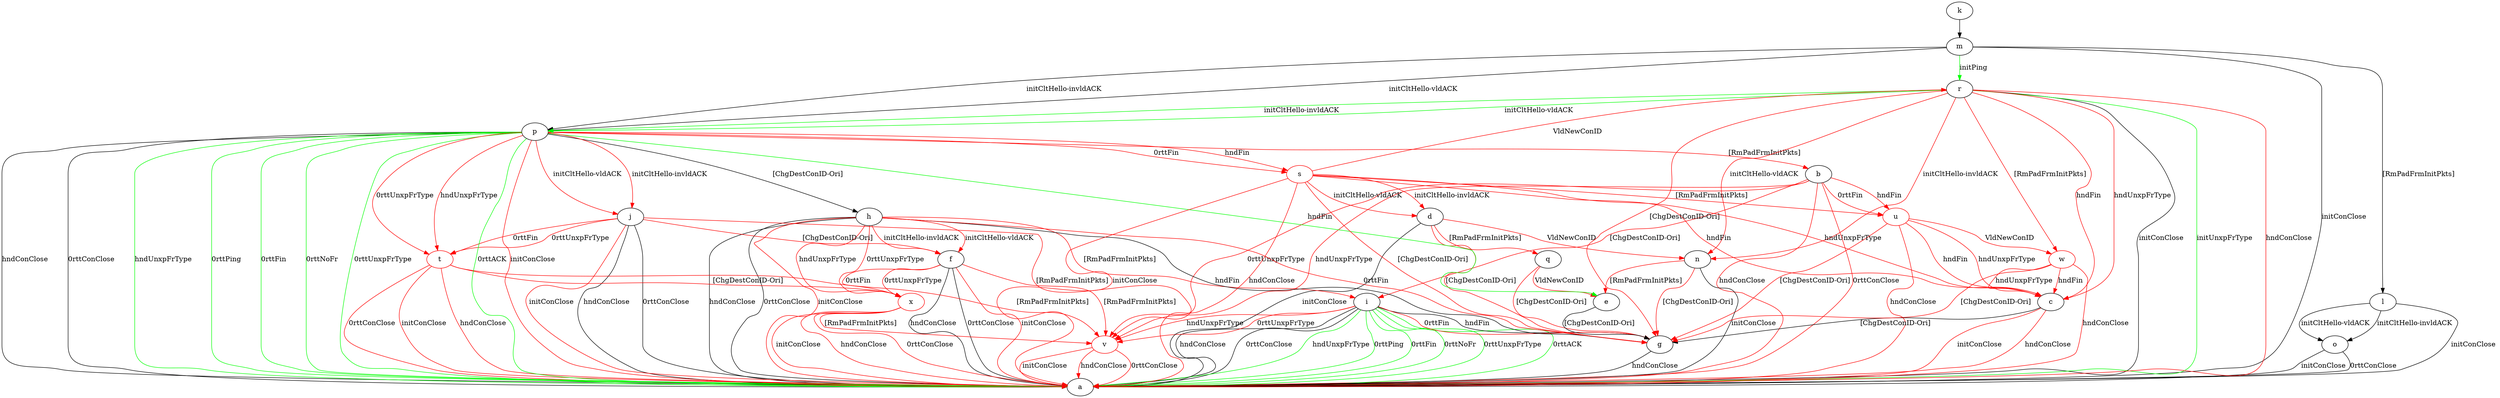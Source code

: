 digraph "" {
	b -> a	[key=0,
		color=red,
		label="hndConClose "];
	b -> a	[key=1,
		color=red,
		label="0rttConClose "];
	b -> i	[key=0,
		color=red,
		label="[ChgDestConID-Ori] "];
	u	[color=red];
	b -> u	[key=0,
		color=red,
		label="hndFin "];
	b -> u	[key=1,
		color=red,
		label="0rttFin "];
	v	[color=red];
	b -> v	[key=0,
		color=red,
		label="hndUnxpFrType "];
	b -> v	[key=1,
		color=red,
		label="0rttUnxpFrType "];
	c -> a	[key=0,
		color=red,
		label="initConClose "];
	c -> a	[key=1,
		color=red,
		label="hndConClose "];
	c -> g	[key=0,
		label="[ChgDestConID-Ori] "];
	d -> a	[key=0,
		label="initConClose "];
	d -> g	[key=0,
		color=red,
		label="[ChgDestConID-Ori] "];
	d -> n	[key=0,
		color=red,
		label="VldNewConID "];
	d -> q	[key=0,
		color=red,
		label="[RmPadFrmInitPkts] "];
	e -> g	[key=0,
		label="[ChgDestConID-Ori] "];
	f -> a	[key=0,
		label="hndConClose "];
	f -> a	[key=1,
		label="0rttConClose "];
	f -> a	[key=2,
		color=red,
		label="initConClose "];
	f -> v	[key=0,
		color=red,
		label="[RmPadFrmInitPkts] "];
	x	[color=red];
	f -> x	[key=0,
		color=red,
		label="0rttFin "];
	f -> x	[key=1,
		color=red,
		label="0rttUnxpFrType "];
	g -> a	[key=0,
		label="hndConClose "];
	h -> a	[key=0,
		label="hndConClose "];
	h -> a	[key=1,
		label="0rttConClose "];
	h -> a	[key=2,
		color=red,
		label="initConClose "];
	h -> f	[key=0,
		color=red,
		label="initCltHello-vldACK "];
	h -> f	[key=1,
		color=red,
		label="initCltHello-invldACK "];
	h -> g	[key=0,
		label="hndFin "];
	h -> g	[key=1,
		color=red,
		label="0rttFin "];
	h -> i	[key=0,
		color=red,
		label="[RmPadFrmInitPkts] "];
	h -> x	[key=0,
		color=red,
		label="hndUnxpFrType "];
	h -> x	[key=1,
		color=red,
		label="0rttUnxpFrType "];
	i -> a	[key=0,
		label="hndConClose "];
	i -> a	[key=1,
		label="0rttConClose "];
	i -> a	[key=2,
		color=green,
		label="hndUnxpFrType "];
	i -> a	[key=3,
		color=green,
		label="0rttPing "];
	i -> a	[key=4,
		color=green,
		label="0rttFin "];
	i -> a	[key=5,
		color=green,
		label="0rttNoFr "];
	i -> a	[key=6,
		color=green,
		label="0rttUnxpFrType "];
	i -> a	[key=7,
		color=green,
		label="0rttACK "];
	i -> g	[key=0,
		label="hndFin "];
	i -> g	[key=1,
		color=red,
		label="0rttFin "];
	i -> v	[key=0,
		color=red,
		label="hndUnxpFrType "];
	i -> v	[key=1,
		color=red,
		label="0rttUnxpFrType "];
	j -> a	[key=0,
		label="hndConClose "];
	j -> a	[key=1,
		label="0rttConClose "];
	j -> a	[key=2,
		color=red,
		label="initConClose "];
	j -> f	[key=0,
		color=red,
		label="[ChgDestConID-Ori] "];
	t	[color=red];
	j -> t	[key=0,
		color=red,
		label="0rttFin "];
	j -> t	[key=1,
		color=red,
		label="0rttUnxpFrType "];
	j -> v	[key=0,
		color=red,
		label="[RmPadFrmInitPkts] "];
	k -> m	[key=0];
	l -> a	[key=0,
		label="initConClose "];
	l -> o	[key=0,
		label="initCltHello-vldACK "];
	l -> o	[key=1,
		label="initCltHello-invldACK "];
	m -> a	[key=0,
		label="initConClose "];
	m -> l	[key=0,
		label="[RmPadFrmInitPkts] "];
	m -> p	[key=0,
		label="initCltHello-vldACK "];
	m -> p	[key=1,
		label="initCltHello-invldACK "];
	m -> r	[key=0,
		color=green,
		label="initPing "];
	n -> a	[key=0,
		label="initConClose "];
	n -> e	[key=0,
		color=red,
		label="[RmPadFrmInitPkts] "];
	n -> g	[key=0,
		color=red,
		label="[ChgDestConID-Ori] "];
	o -> a	[key=0,
		label="initConClose "];
	o -> a	[key=1,
		label="0rttConClose "];
	p -> a	[key=0,
		label="hndConClose "];
	p -> a	[key=1,
		label="0rttConClose "];
	p -> a	[key=2,
		color=green,
		label="hndUnxpFrType "];
	p -> a	[key=3,
		color=green,
		label="0rttPing "];
	p -> a	[key=4,
		color=green,
		label="0rttFin "];
	p -> a	[key=5,
		color=green,
		label="0rttNoFr "];
	p -> a	[key=6,
		color=green,
		label="0rttUnxpFrType "];
	p -> a	[key=7,
		color=green,
		label="0rttACK "];
	p -> a	[key=8,
		color=red,
		label="initConClose "];
	p -> b	[key=0,
		color=red,
		label="[RmPadFrmInitPkts] "];
	p -> e	[key=0,
		color=green,
		label="hndFin "];
	p -> h	[key=0,
		label="[ChgDestConID-Ori] "];
	p -> j	[key=0,
		color=red,
		label="initCltHello-vldACK "];
	p -> j	[key=1,
		color=red,
		label="initCltHello-invldACK "];
	s	[color=red];
	p -> s	[key=0,
		color=red,
		label="hndFin "];
	p -> s	[key=1,
		color=red,
		label="0rttFin "];
	p -> t	[key=0,
		color=red,
		label="hndUnxpFrType "];
	p -> t	[key=1,
		color=red,
		label="0rttUnxpFrType "];
	q -> e	[key=0,
		color=red,
		label="VldNewConID "];
	q -> g	[key=0,
		color=red,
		label="[ChgDestConID-Ori] "];
	r -> a	[key=0,
		label="initConClose "];
	r -> a	[key=1,
		color=green,
		label="initUnxpFrType "];
	r -> a	[key=2,
		color=red,
		label="hndConClose "];
	r -> c	[key=0,
		color=red,
		label="hndFin "];
	r -> c	[key=1,
		color=red,
		label="hndUnxpFrType "];
	r -> g	[key=0,
		color=red,
		label="[ChgDestConID-Ori] "];
	r -> n	[key=0,
		color=red,
		label="initCltHello-vldACK "];
	r -> n	[key=1,
		color=red,
		label="initCltHello-invldACK "];
	r -> p	[key=0,
		color=green,
		label="initCltHello-vldACK "];
	r -> p	[key=1,
		color=green,
		label="initCltHello-invldACK "];
	w	[color=red];
	r -> w	[key=0,
		color=red,
		label="[RmPadFrmInitPkts] "];
	s -> a	[key=0,
		color=red,
		label="initConClose "];
	s -> a	[key=1,
		color=red,
		label="hndConClose "];
	s -> c	[key=0,
		color=red,
		label="hndFin "];
	s -> c	[key=1,
		color=red,
		label="hndUnxpFrType "];
	s -> d	[key=0,
		color=red,
		label="initCltHello-vldACK "];
	s -> d	[key=1,
		color=red,
		label="initCltHello-invldACK "];
	s -> g	[key=0,
		color=red,
		label="[ChgDestConID-Ori] "];
	s -> r	[key=0,
		color=red,
		label="VldNewConID "];
	s -> u	[key=0,
		color=red,
		label="[RmPadFrmInitPkts] "];
	t -> a	[key=0,
		color=red,
		label="initConClose "];
	t -> a	[key=1,
		color=red,
		label="hndConClose "];
	t -> a	[key=2,
		color=red,
		label="0rttConClose "];
	t -> v	[key=0,
		color=red,
		label="[RmPadFrmInitPkts] "];
	t -> x	[key=0,
		color=red,
		label="[ChgDestConID-Ori] "];
	u -> a	[key=0,
		color=red,
		label="hndConClose "];
	u -> c	[key=0,
		color=red,
		label="hndFin "];
	u -> c	[key=1,
		color=red,
		label="hndUnxpFrType "];
	u -> g	[key=0,
		color=red,
		label="[ChgDestConID-Ori] "];
	u -> w	[key=0,
		color=red,
		label="VldNewConID "];
	v -> a	[key=0,
		color=red,
		label="initConClose "];
	v -> a	[key=1,
		color=red,
		label="hndConClose "];
	v -> a	[key=2,
		color=red,
		label="0rttConClose "];
	w -> a	[key=0,
		color=red,
		label="hndConClose "];
	w -> c	[key=0,
		color=red,
		label="hndFin "];
	w -> c	[key=1,
		color=red,
		label="hndUnxpFrType "];
	w -> g	[key=0,
		color=red,
		label="[ChgDestConID-Ori] "];
	x -> a	[key=0,
		color=red,
		label="initConClose "];
	x -> a	[key=1,
		color=red,
		label="hndConClose "];
	x -> a	[key=2,
		color=red,
		label="0rttConClose "];
	x -> v	[key=0,
		color=red,
		label="[RmPadFrmInitPkts] "];
}

